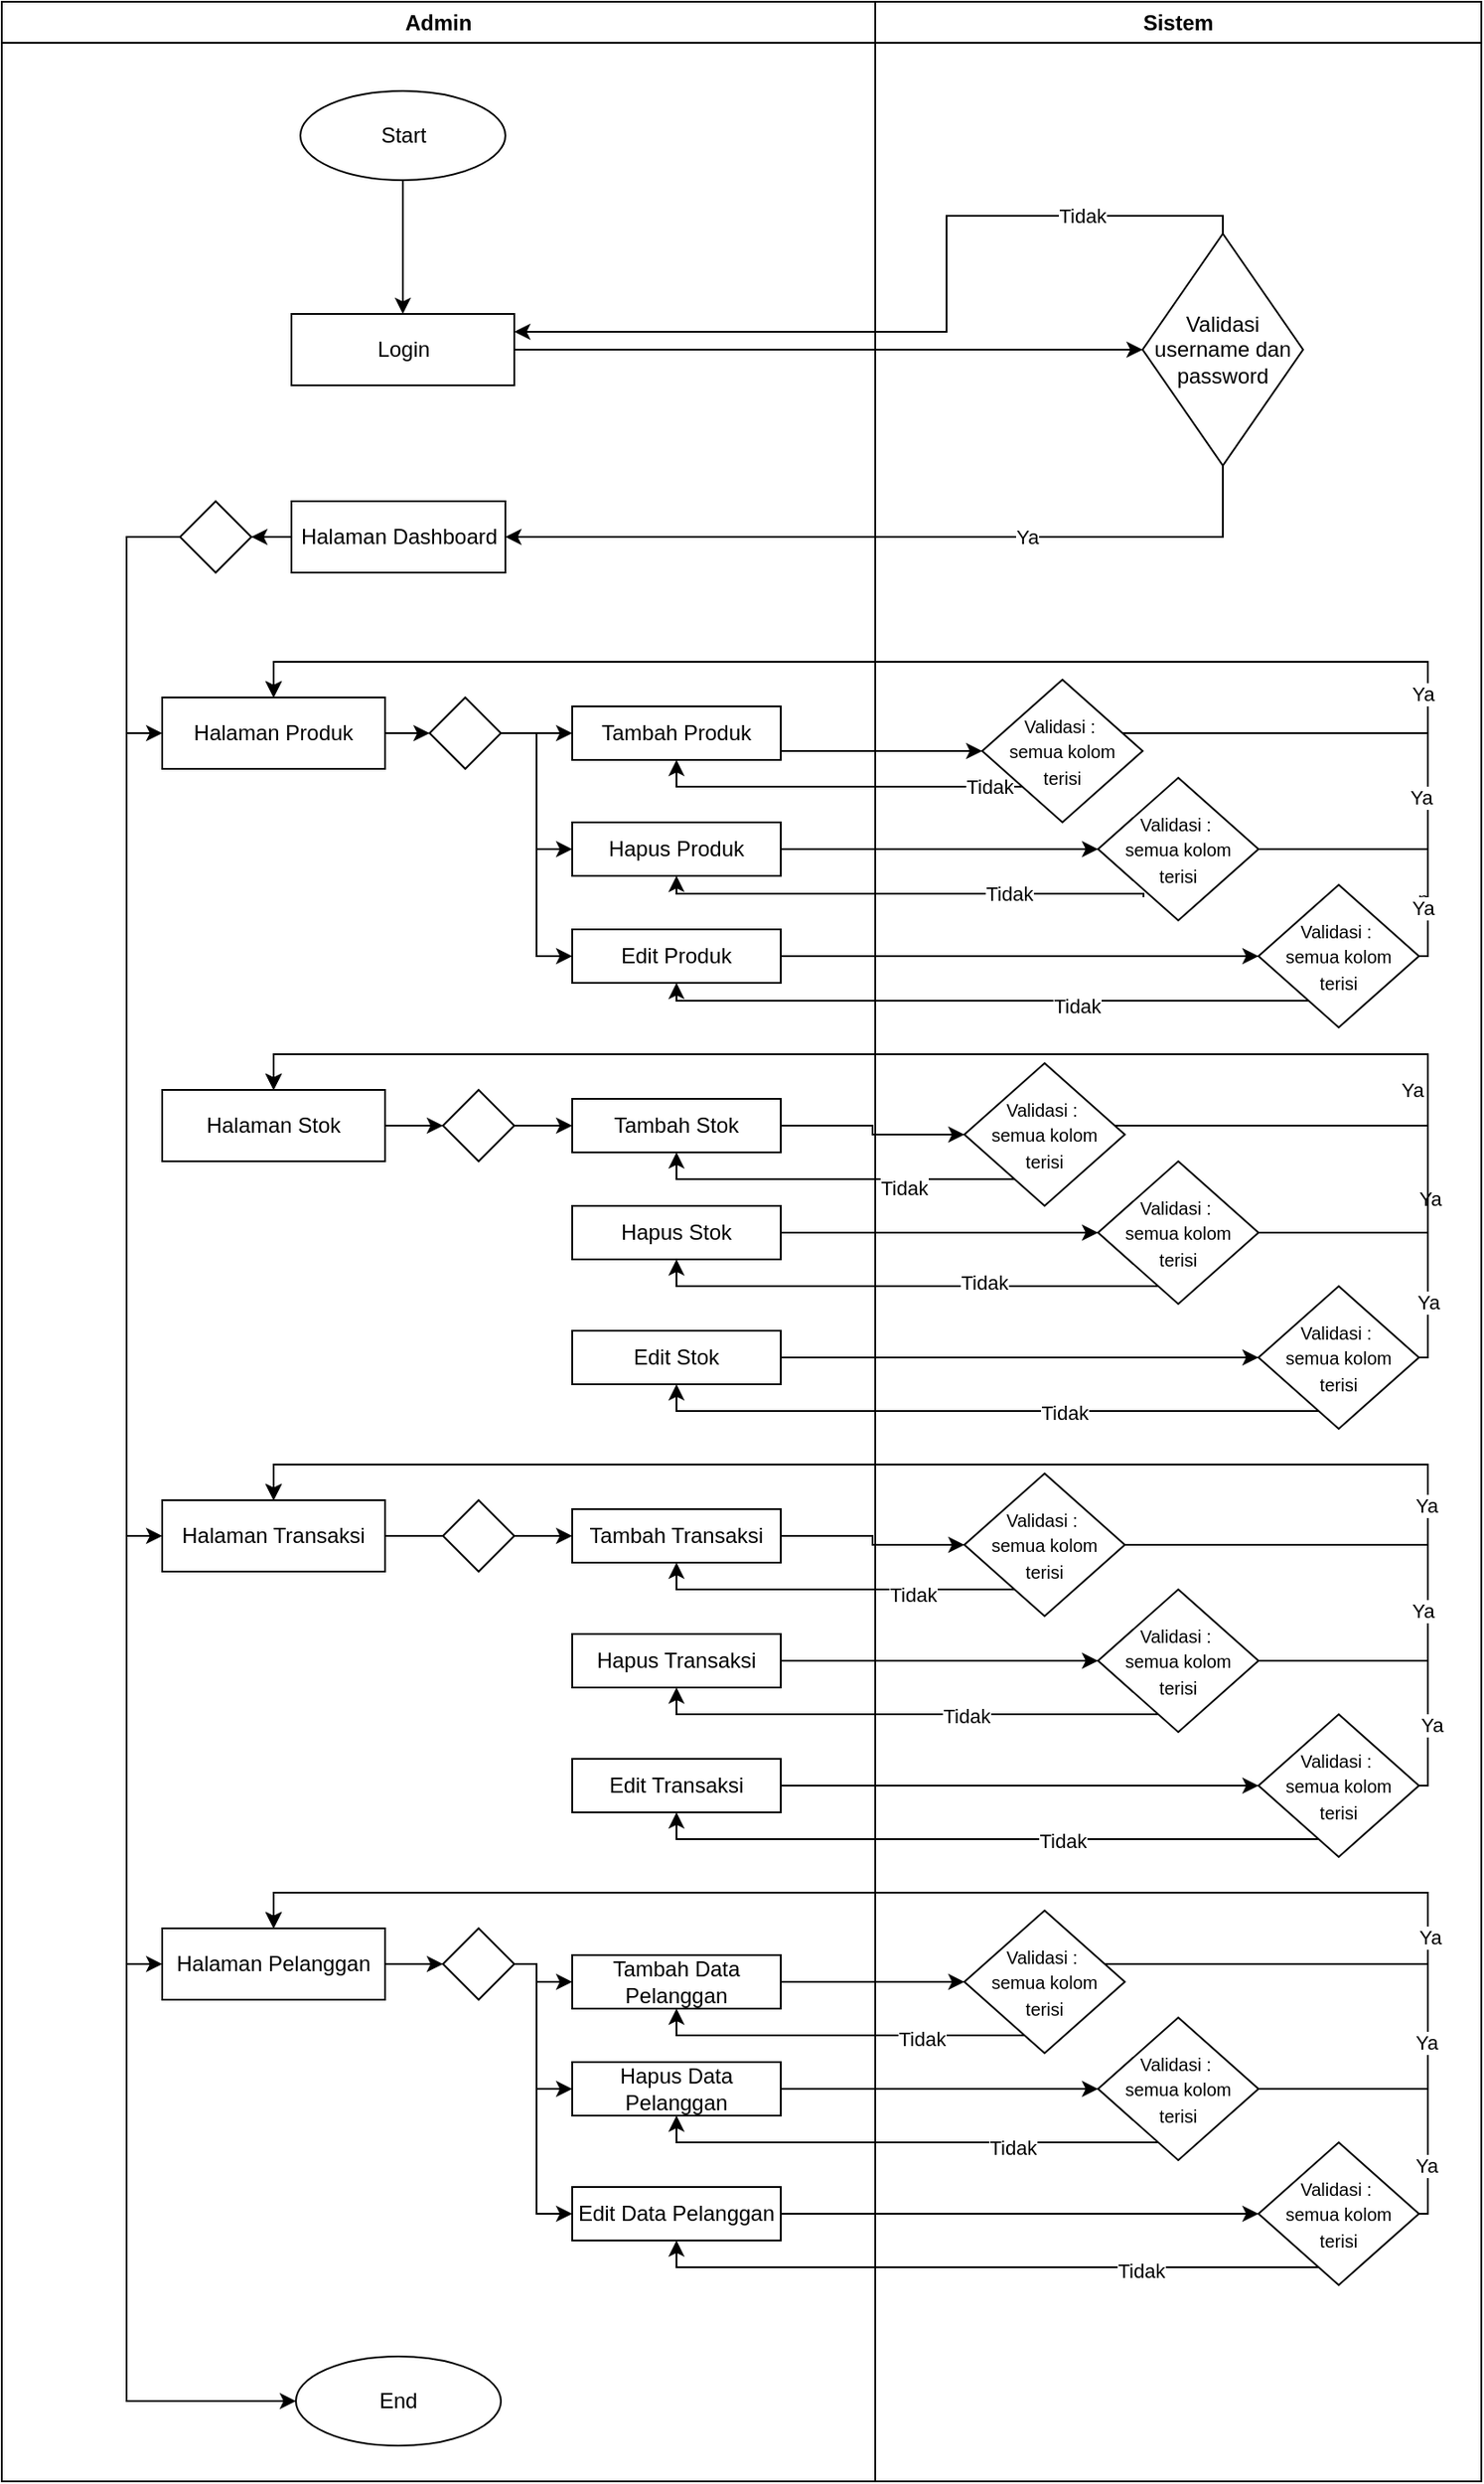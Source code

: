 <mxfile version="26.0.9">
  <diagram name="Page-1" id="LWBwI8ScnncNo1WxZ8MY">
    <mxGraphModel dx="1769" dy="754" grid="1" gridSize="10" guides="1" tooltips="1" connect="1" arrows="1" fold="1" page="1" pageScale="1" pageWidth="850" pageHeight="1100" math="0" shadow="0">
      <root>
        <mxCell id="0" />
        <mxCell id="1" parent="0" />
        <mxCell id="nWeCvu2n60bJMO3mKfKt-1" value="Admin" style="swimlane;whiteSpace=wrap;html=1;" vertex="1" parent="1">
          <mxGeometry x="30" y="520" width="490" height="1390" as="geometry">
            <mxRectangle x="140" y="520" width="140" height="30" as="alternateBounds" />
          </mxGeometry>
        </mxCell>
        <mxCell id="nWeCvu2n60bJMO3mKfKt-4" value="Start" style="ellipse;whiteSpace=wrap;html=1;" vertex="1" parent="nWeCvu2n60bJMO3mKfKt-1">
          <mxGeometry x="167.5" y="50" width="115" height="50" as="geometry" />
        </mxCell>
        <mxCell id="nWeCvu2n60bJMO3mKfKt-25" style="edgeStyle=orthogonalEdgeStyle;rounded=0;orthogonalLoop=1;jettySize=auto;html=1;entryX=0;entryY=0.5;entryDx=0;entryDy=0;" edge="1" parent="nWeCvu2n60bJMO3mKfKt-1" source="nWeCvu2n60bJMO3mKfKt-13" target="nWeCvu2n60bJMO3mKfKt-19">
          <mxGeometry relative="1" as="geometry">
            <Array as="points">
              <mxPoint x="70" y="300" />
              <mxPoint x="70" y="860" />
            </Array>
          </mxGeometry>
        </mxCell>
        <mxCell id="nWeCvu2n60bJMO3mKfKt-26" style="edgeStyle=orthogonalEdgeStyle;rounded=0;orthogonalLoop=1;jettySize=auto;html=1;entryX=0;entryY=0.5;entryDx=0;entryDy=0;" edge="1" parent="nWeCvu2n60bJMO3mKfKt-1" source="nWeCvu2n60bJMO3mKfKt-13" target="nWeCvu2n60bJMO3mKfKt-20">
          <mxGeometry relative="1" as="geometry">
            <Array as="points">
              <mxPoint x="70" y="300" />
              <mxPoint x="70" y="1100" />
            </Array>
          </mxGeometry>
        </mxCell>
        <mxCell id="nWeCvu2n60bJMO3mKfKt-146" style="edgeStyle=orthogonalEdgeStyle;rounded=0;orthogonalLoop=1;jettySize=auto;html=1;entryX=1;entryY=0.5;entryDx=0;entryDy=0;" edge="1" parent="nWeCvu2n60bJMO3mKfKt-1" source="nWeCvu2n60bJMO3mKfKt-13" target="nWeCvu2n60bJMO3mKfKt-40">
          <mxGeometry relative="1" as="geometry" />
        </mxCell>
        <mxCell id="nWeCvu2n60bJMO3mKfKt-13" value="Halaman Dashboard" style="rounded=0;whiteSpace=wrap;html=1;" vertex="1" parent="nWeCvu2n60bJMO3mKfKt-1">
          <mxGeometry x="162.5" y="280" width="120" height="40" as="geometry" />
        </mxCell>
        <mxCell id="nWeCvu2n60bJMO3mKfKt-114" style="edgeStyle=orthogonalEdgeStyle;rounded=0;orthogonalLoop=1;jettySize=auto;html=1;" edge="1" parent="nWeCvu2n60bJMO3mKfKt-1" source="nWeCvu2n60bJMO3mKfKt-19" target="nWeCvu2n60bJMO3mKfKt-107">
          <mxGeometry relative="1" as="geometry" />
        </mxCell>
        <mxCell id="nWeCvu2n60bJMO3mKfKt-19" value="Halaman Transaksi" style="rounded=0;whiteSpace=wrap;html=1;" vertex="1" parent="nWeCvu2n60bJMO3mKfKt-1">
          <mxGeometry x="90" y="840" width="125" height="40" as="geometry" />
        </mxCell>
        <mxCell id="nWeCvu2n60bJMO3mKfKt-20" value="Halaman Pelanggan" style="rounded=0;whiteSpace=wrap;html=1;" vertex="1" parent="nWeCvu2n60bJMO3mKfKt-1">
          <mxGeometry x="90" y="1080" width="125" height="40" as="geometry" />
        </mxCell>
        <mxCell id="nWeCvu2n60bJMO3mKfKt-5" value="Login" style="rounded=0;whiteSpace=wrap;html=1;" vertex="1" parent="nWeCvu2n60bJMO3mKfKt-1">
          <mxGeometry x="162.5" y="175" width="125" height="40" as="geometry" />
        </mxCell>
        <mxCell id="nWeCvu2n60bJMO3mKfKt-6" style="edgeStyle=orthogonalEdgeStyle;rounded=0;orthogonalLoop=1;jettySize=auto;html=1;" edge="1" parent="nWeCvu2n60bJMO3mKfKt-1" source="nWeCvu2n60bJMO3mKfKt-4" target="nWeCvu2n60bJMO3mKfKt-5">
          <mxGeometry relative="1" as="geometry" />
        </mxCell>
        <mxCell id="nWeCvu2n60bJMO3mKfKt-165" style="edgeStyle=orthogonalEdgeStyle;rounded=0;orthogonalLoop=1;jettySize=auto;html=1;entryX=0;entryY=0.5;entryDx=0;entryDy=0;" edge="1" parent="nWeCvu2n60bJMO3mKfKt-1" source="nWeCvu2n60bJMO3mKfKt-40" target="nWeCvu2n60bJMO3mKfKt-164">
          <mxGeometry relative="1" as="geometry">
            <Array as="points">
              <mxPoint x="70" y="300" />
              <mxPoint x="70" y="1345" />
            </Array>
          </mxGeometry>
        </mxCell>
        <mxCell id="nWeCvu2n60bJMO3mKfKt-40" value="" style="rhombus;whiteSpace=wrap;html=1;" vertex="1" parent="nWeCvu2n60bJMO3mKfKt-1">
          <mxGeometry x="100" y="280" width="40" height="40" as="geometry" />
        </mxCell>
        <mxCell id="nWeCvu2n60bJMO3mKfKt-32" value="Edit Produk" style="rounded=0;whiteSpace=wrap;html=1;" vertex="1" parent="nWeCvu2n60bJMO3mKfKt-1">
          <mxGeometry x="320" y="520" width="117" height="30" as="geometry" />
        </mxCell>
        <mxCell id="nWeCvu2n60bJMO3mKfKt-31" value="Hapus Produk" style="rounded=0;whiteSpace=wrap;html=1;" vertex="1" parent="nWeCvu2n60bJMO3mKfKt-1">
          <mxGeometry x="320" y="460" width="117" height="30" as="geometry" />
        </mxCell>
        <mxCell id="nWeCvu2n60bJMO3mKfKt-73" value="Edit Stok" style="rounded=0;whiteSpace=wrap;html=1;" vertex="1" parent="nWeCvu2n60bJMO3mKfKt-1">
          <mxGeometry x="320" y="745" width="117" height="30" as="geometry" />
        </mxCell>
        <mxCell id="nWeCvu2n60bJMO3mKfKt-107" value="Tambah Transaksi" style="rounded=0;whiteSpace=wrap;html=1;" vertex="1" parent="nWeCvu2n60bJMO3mKfKt-1">
          <mxGeometry x="320" y="845" width="117" height="30" as="geometry" />
        </mxCell>
        <mxCell id="nWeCvu2n60bJMO3mKfKt-132" value="" style="rhombus;whiteSpace=wrap;html=1;" vertex="1" parent="nWeCvu2n60bJMO3mKfKt-1">
          <mxGeometry x="247.5" y="610" width="40" height="40" as="geometry" />
        </mxCell>
        <mxCell id="nWeCvu2n60bJMO3mKfKt-133" value="" style="rhombus;whiteSpace=wrap;html=1;" vertex="1" parent="nWeCvu2n60bJMO3mKfKt-1">
          <mxGeometry x="247.5" y="840" width="40" height="40" as="geometry" />
        </mxCell>
        <mxCell id="nWeCvu2n60bJMO3mKfKt-135" value="Tambah Data Pelanggan" style="rounded=0;whiteSpace=wrap;html=1;" vertex="1" parent="nWeCvu2n60bJMO3mKfKt-1">
          <mxGeometry x="320" y="1095" width="117" height="30" as="geometry" />
        </mxCell>
        <mxCell id="nWeCvu2n60bJMO3mKfKt-164" value="End" style="ellipse;whiteSpace=wrap;html=1;" vertex="1" parent="nWeCvu2n60bJMO3mKfKt-1">
          <mxGeometry x="165" y="1320" width="115" height="50" as="geometry" />
        </mxCell>
        <mxCell id="nWeCvu2n60bJMO3mKfKt-3" value="Sistem" style="swimlane;whiteSpace=wrap;html=1;" vertex="1" parent="1">
          <mxGeometry x="520" y="520" width="340" height="1390" as="geometry" />
        </mxCell>
        <mxCell id="nWeCvu2n60bJMO3mKfKt-7" value="Validasi username dan password" style="rhombus;whiteSpace=wrap;html=1;" vertex="1" parent="nWeCvu2n60bJMO3mKfKt-3">
          <mxGeometry x="150" y="130" width="90" height="130" as="geometry" />
        </mxCell>
        <mxCell id="nWeCvu2n60bJMO3mKfKt-47" style="edgeStyle=orthogonalEdgeStyle;rounded=0;orthogonalLoop=1;jettySize=auto;html=1;entryX=0.5;entryY=1;entryDx=0;entryDy=0;exitX=0.5;exitY=1;exitDx=0;exitDy=0;" edge="1" parent="nWeCvu2n60bJMO3mKfKt-3" source="nWeCvu2n60bJMO3mKfKt-43" target="nWeCvu2n60bJMO3mKfKt-30">
          <mxGeometry relative="1" as="geometry">
            <Array as="points">
              <mxPoint x="105" y="440" />
              <mxPoint x="-111" y="440" />
            </Array>
          </mxGeometry>
        </mxCell>
        <mxCell id="nWeCvu2n60bJMO3mKfKt-49" value="Tidak" style="edgeLabel;html=1;align=center;verticalAlign=middle;resizable=0;points=[];" vertex="1" connectable="0" parent="nWeCvu2n60bJMO3mKfKt-47">
          <mxGeometry x="-0.698" y="4" relative="1" as="geometry">
            <mxPoint x="-23" y="-4" as="offset" />
          </mxGeometry>
        </mxCell>
        <mxCell id="nWeCvu2n60bJMO3mKfKt-68" style="edgeStyle=orthogonalEdgeStyle;rounded=0;orthogonalLoop=1;jettySize=auto;html=1;entryX=0.5;entryY=0;entryDx=0;entryDy=0;" edge="1" parent="nWeCvu2n60bJMO3mKfKt-3" source="nWeCvu2n60bJMO3mKfKt-43" target="nWeCvu2n60bJMO3mKfKt-17">
          <mxGeometry relative="1" as="geometry">
            <Array as="points">
              <mxPoint x="310" y="410" />
              <mxPoint x="310" y="370" />
              <mxPoint x="-337" y="370" />
            </Array>
          </mxGeometry>
        </mxCell>
        <mxCell id="nWeCvu2n60bJMO3mKfKt-43" value="&lt;font style=&quot;font-size: 10px;&quot;&gt;Validasi :&amp;nbsp;&lt;/font&gt;&lt;div&gt;&lt;span style=&quot;font-size: 10px; background-color: transparent; color: light-dark(rgb(0, 0, 0), rgb(255, 255, 255));&quot;&gt;semua&amp;nbsp;&lt;/span&gt;&lt;span style=&quot;font-size: 10px; background-color: transparent; color: light-dark(rgb(0, 0, 0), rgb(255, 255, 255));&quot;&gt;kolom&lt;/span&gt;&lt;/div&gt;&lt;div&gt;&lt;span style=&quot;font-size: 10px; background-color: transparent; color: light-dark(rgb(0, 0, 0), rgb(255, 255, 255));&quot;&gt;terisi&lt;/span&gt;&lt;/div&gt;" style="rhombus;whiteSpace=wrap;html=1;" vertex="1" parent="nWeCvu2n60bJMO3mKfKt-3">
          <mxGeometry x="60" y="380" width="90" height="80" as="geometry" />
        </mxCell>
        <mxCell id="nWeCvu2n60bJMO3mKfKt-30" value="Tambah Produk" style="rounded=0;whiteSpace=wrap;html=1;" vertex="1" parent="nWeCvu2n60bJMO3mKfKt-3">
          <mxGeometry x="-170" y="395" width="117" height="30" as="geometry" />
        </mxCell>
        <mxCell id="nWeCvu2n60bJMO3mKfKt-44" style="edgeStyle=orthogonalEdgeStyle;rounded=0;orthogonalLoop=1;jettySize=auto;html=1;entryX=0;entryY=0.5;entryDx=0;entryDy=0;" edge="1" parent="nWeCvu2n60bJMO3mKfKt-3" source="nWeCvu2n60bJMO3mKfKt-30" target="nWeCvu2n60bJMO3mKfKt-43">
          <mxGeometry relative="1" as="geometry">
            <Array as="points">
              <mxPoint x="-20" y="420" />
              <mxPoint x="-20" y="420" />
            </Array>
          </mxGeometry>
        </mxCell>
        <mxCell id="nWeCvu2n60bJMO3mKfKt-27" value="" style="rhombus;whiteSpace=wrap;html=1;" vertex="1" parent="nWeCvu2n60bJMO3mKfKt-3">
          <mxGeometry x="-250" y="390" width="40" height="40" as="geometry" />
        </mxCell>
        <mxCell id="nWeCvu2n60bJMO3mKfKt-17" value="Halaman Produk" style="rounded=0;whiteSpace=wrap;html=1;" vertex="1" parent="nWeCvu2n60bJMO3mKfKt-3">
          <mxGeometry x="-400" y="390" width="125" height="40" as="geometry" />
        </mxCell>
        <mxCell id="nWeCvu2n60bJMO3mKfKt-33" style="edgeStyle=orthogonalEdgeStyle;rounded=0;orthogonalLoop=1;jettySize=auto;html=1;entryX=0;entryY=0.5;entryDx=0;entryDy=0;" edge="1" parent="nWeCvu2n60bJMO3mKfKt-3" source="nWeCvu2n60bJMO3mKfKt-27" target="nWeCvu2n60bJMO3mKfKt-30">
          <mxGeometry relative="1" as="geometry" />
        </mxCell>
        <mxCell id="nWeCvu2n60bJMO3mKfKt-28" style="edgeStyle=orthogonalEdgeStyle;rounded=0;orthogonalLoop=1;jettySize=auto;html=1;entryX=0;entryY=0.5;entryDx=0;entryDy=0;" edge="1" parent="nWeCvu2n60bJMO3mKfKt-3" source="nWeCvu2n60bJMO3mKfKt-17" target="nWeCvu2n60bJMO3mKfKt-27">
          <mxGeometry relative="1" as="geometry" />
        </mxCell>
        <mxCell id="nWeCvu2n60bJMO3mKfKt-53" style="edgeStyle=orthogonalEdgeStyle;rounded=0;orthogonalLoop=1;jettySize=auto;html=1;entryX=0.5;entryY=0;entryDx=0;entryDy=0;" edge="1" parent="nWeCvu2n60bJMO3mKfKt-3" source="nWeCvu2n60bJMO3mKfKt-50" target="nWeCvu2n60bJMO3mKfKt-17">
          <mxGeometry relative="1" as="geometry">
            <Array as="points">
              <mxPoint x="310" y="475" />
              <mxPoint x="310" y="370" />
              <mxPoint x="-337" y="370" />
            </Array>
          </mxGeometry>
        </mxCell>
        <mxCell id="nWeCvu2n60bJMO3mKfKt-54" value="p" style="edgeLabel;html=1;align=center;verticalAlign=middle;resizable=0;points=[];" vertex="1" connectable="0" parent="nWeCvu2n60bJMO3mKfKt-53">
          <mxGeometry x="-0.811" y="-2" relative="1" as="geometry">
            <mxPoint x="10" y="26" as="offset" />
          </mxGeometry>
        </mxCell>
        <mxCell id="nWeCvu2n60bJMO3mKfKt-50" value="&lt;font style=&quot;font-size: 10px;&quot;&gt;Validasi :&amp;nbsp;&lt;/font&gt;&lt;div&gt;&lt;span style=&quot;font-size: 10px; background-color: transparent; color: light-dark(rgb(0, 0, 0), rgb(255, 255, 255));&quot;&gt;semua&amp;nbsp;&lt;/span&gt;&lt;span style=&quot;font-size: 10px; background-color: transparent; color: light-dark(rgb(0, 0, 0), rgb(255, 255, 255));&quot;&gt;kolom&lt;/span&gt;&lt;/div&gt;&lt;div&gt;&lt;span style=&quot;font-size: 10px; background-color: transparent; color: light-dark(rgb(0, 0, 0), rgb(255, 255, 255));&quot;&gt;terisi&lt;/span&gt;&lt;/div&gt;" style="rhombus;whiteSpace=wrap;html=1;" vertex="1" parent="nWeCvu2n60bJMO3mKfKt-3">
          <mxGeometry x="125" y="435" width="90" height="80" as="geometry" />
        </mxCell>
        <mxCell id="nWeCvu2n60bJMO3mKfKt-63" style="edgeStyle=orthogonalEdgeStyle;rounded=0;orthogonalLoop=1;jettySize=auto;html=1;entryX=0.5;entryY=0;entryDx=0;entryDy=0;" edge="1" parent="nWeCvu2n60bJMO3mKfKt-3" source="nWeCvu2n60bJMO3mKfKt-59">
          <mxGeometry relative="1" as="geometry">
            <mxPoint x="214.958" y="600.067" as="sourcePoint" />
            <mxPoint x="-337.5" y="390.03" as="targetPoint" />
            <Array as="points">
              <mxPoint x="310" y="535" />
              <mxPoint x="310" y="370" />
              <mxPoint x="-337" y="370" />
            </Array>
          </mxGeometry>
        </mxCell>
        <mxCell id="nWeCvu2n60bJMO3mKfKt-95" value="Ya" style="edgeLabel;html=1;align=center;verticalAlign=middle;resizable=0;points=[];" vertex="1" connectable="0" parent="nWeCvu2n60bJMO3mKfKt-63">
          <mxGeometry x="-0.923" y="3" relative="1" as="geometry">
            <mxPoint as="offset" />
          </mxGeometry>
        </mxCell>
        <mxCell id="nWeCvu2n60bJMO3mKfKt-59" value="&lt;font style=&quot;font-size: 10px;&quot;&gt;Validasi :&amp;nbsp;&lt;/font&gt;&lt;div&gt;&lt;span style=&quot;font-size: 10px; background-color: transparent; color: light-dark(rgb(0, 0, 0), rgb(255, 255, 255));&quot;&gt;semua&amp;nbsp;&lt;/span&gt;&lt;span style=&quot;font-size: 10px; background-color: transparent; color: light-dark(rgb(0, 0, 0), rgb(255, 255, 255));&quot;&gt;kolom&lt;/span&gt;&lt;/div&gt;&lt;div&gt;&lt;span style=&quot;font-size: 10px; background-color: transparent; color: light-dark(rgb(0, 0, 0), rgb(255, 255, 255));&quot;&gt;terisi&lt;/span&gt;&lt;/div&gt;" style="rhombus;whiteSpace=wrap;html=1;" vertex="1" parent="nWeCvu2n60bJMO3mKfKt-3">
          <mxGeometry x="215" y="495" width="90" height="80" as="geometry" />
        </mxCell>
        <mxCell id="nWeCvu2n60bJMO3mKfKt-18" value="Halaman Stok" style="rounded=0;whiteSpace=wrap;html=1;" vertex="1" parent="nWeCvu2n60bJMO3mKfKt-3">
          <mxGeometry x="-400" y="610" width="125" height="40" as="geometry" />
        </mxCell>
        <mxCell id="nWeCvu2n60bJMO3mKfKt-74" value="Tambah Stok" style="rounded=0;whiteSpace=wrap;html=1;" vertex="1" parent="nWeCvu2n60bJMO3mKfKt-3">
          <mxGeometry x="-170" y="615" width="117" height="30" as="geometry" />
        </mxCell>
        <mxCell id="nWeCvu2n60bJMO3mKfKt-78" value="&lt;font style=&quot;font-size: 10px;&quot;&gt;Validasi :&amp;nbsp;&lt;/font&gt;&lt;div&gt;&lt;span style=&quot;font-size: 10px; background-color: transparent; color: light-dark(rgb(0, 0, 0), rgb(255, 255, 255));&quot;&gt;semua&amp;nbsp;&lt;/span&gt;&lt;span style=&quot;font-size: 10px; background-color: transparent; color: light-dark(rgb(0, 0, 0), rgb(255, 255, 255));&quot;&gt;kolom&lt;/span&gt;&lt;/div&gt;&lt;div&gt;&lt;span style=&quot;font-size: 10px; background-color: transparent; color: light-dark(rgb(0, 0, 0), rgb(255, 255, 255));&quot;&gt;terisi&lt;/span&gt;&lt;/div&gt;" style="rhombus;whiteSpace=wrap;html=1;" vertex="1" parent="nWeCvu2n60bJMO3mKfKt-3">
          <mxGeometry x="50" y="595" width="90" height="80" as="geometry" />
        </mxCell>
        <mxCell id="nWeCvu2n60bJMO3mKfKt-84" style="edgeStyle=orthogonalEdgeStyle;rounded=0;orthogonalLoop=1;jettySize=auto;html=1;entryX=0.5;entryY=0;entryDx=0;entryDy=0;" edge="1" parent="nWeCvu2n60bJMO3mKfKt-3" source="nWeCvu2n60bJMO3mKfKt-78" target="nWeCvu2n60bJMO3mKfKt-18">
          <mxGeometry relative="1" as="geometry">
            <Array as="points">
              <mxPoint x="310" y="630" />
              <mxPoint x="310" y="590" />
              <mxPoint x="-337" y="590" />
            </Array>
          </mxGeometry>
        </mxCell>
        <mxCell id="nWeCvu2n60bJMO3mKfKt-85" value="Ya" style="edgeLabel;html=1;align=center;verticalAlign=middle;resizable=0;points=[];" vertex="1" connectable="0" parent="nWeCvu2n60bJMO3mKfKt-84">
          <mxGeometry x="-0.865" y="-2" relative="1" as="geometry">
            <mxPoint x="107" y="-22" as="offset" />
          </mxGeometry>
        </mxCell>
        <mxCell id="nWeCvu2n60bJMO3mKfKt-81" style="edgeStyle=orthogonalEdgeStyle;rounded=0;orthogonalLoop=1;jettySize=auto;html=1;entryX=0;entryY=0.5;entryDx=0;entryDy=0;" edge="1" parent="nWeCvu2n60bJMO3mKfKt-3" source="nWeCvu2n60bJMO3mKfKt-74" target="nWeCvu2n60bJMO3mKfKt-78">
          <mxGeometry relative="1" as="geometry" />
        </mxCell>
        <mxCell id="nWeCvu2n60bJMO3mKfKt-88" style="edgeStyle=orthogonalEdgeStyle;rounded=0;orthogonalLoop=1;jettySize=auto;html=1;entryX=0.5;entryY=1;entryDx=0;entryDy=0;" edge="1" parent="nWeCvu2n60bJMO3mKfKt-3" source="nWeCvu2n60bJMO3mKfKt-78" target="nWeCvu2n60bJMO3mKfKt-74">
          <mxGeometry relative="1" as="geometry">
            <Array as="points">
              <mxPoint x="-111" y="660" />
            </Array>
          </mxGeometry>
        </mxCell>
        <mxCell id="nWeCvu2n60bJMO3mKfKt-89" value="Tidak" style="edgeLabel;html=1;align=center;verticalAlign=middle;resizable=0;points=[];" vertex="1" connectable="0" parent="nWeCvu2n60bJMO3mKfKt-88">
          <mxGeometry x="-0.396" y="5" relative="1" as="geometry">
            <mxPoint as="offset" />
          </mxGeometry>
        </mxCell>
        <mxCell id="nWeCvu2n60bJMO3mKfKt-75" value="Hapus Stok" style="rounded=0;whiteSpace=wrap;html=1;" vertex="1" parent="nWeCvu2n60bJMO3mKfKt-3">
          <mxGeometry x="-170" y="675" width="117" height="30" as="geometry" />
        </mxCell>
        <mxCell id="nWeCvu2n60bJMO3mKfKt-82" style="edgeStyle=orthogonalEdgeStyle;rounded=0;orthogonalLoop=1;jettySize=auto;html=1;entryX=0;entryY=0.5;entryDx=0;entryDy=0;" edge="1" parent="nWeCvu2n60bJMO3mKfKt-3" source="nWeCvu2n60bJMO3mKfKt-75" target="nWeCvu2n60bJMO3mKfKt-79">
          <mxGeometry relative="1" as="geometry" />
        </mxCell>
        <mxCell id="nWeCvu2n60bJMO3mKfKt-96" style="edgeStyle=orthogonalEdgeStyle;rounded=0;orthogonalLoop=1;jettySize=auto;html=1;entryX=0.5;entryY=0;entryDx=0;entryDy=0;" edge="1" parent="nWeCvu2n60bJMO3mKfKt-3" source="nWeCvu2n60bJMO3mKfKt-79" target="nWeCvu2n60bJMO3mKfKt-18">
          <mxGeometry relative="1" as="geometry">
            <Array as="points">
              <mxPoint x="310" y="690" />
              <mxPoint x="310" y="590" />
              <mxPoint x="-337" y="590" />
            </Array>
          </mxGeometry>
        </mxCell>
        <mxCell id="nWeCvu2n60bJMO3mKfKt-97" value="Ya" style="edgeLabel;html=1;align=center;verticalAlign=middle;resizable=0;points=[];" vertex="1" connectable="0" parent="nWeCvu2n60bJMO3mKfKt-96">
          <mxGeometry x="-0.735" y="-1" relative="1" as="geometry">
            <mxPoint as="offset" />
          </mxGeometry>
        </mxCell>
        <mxCell id="nWeCvu2n60bJMO3mKfKt-98" style="edgeStyle=orthogonalEdgeStyle;rounded=0;orthogonalLoop=1;jettySize=auto;html=1;entryX=0.5;entryY=1;entryDx=0;entryDy=0;" edge="1" parent="nWeCvu2n60bJMO3mKfKt-3" source="nWeCvu2n60bJMO3mKfKt-79" target="nWeCvu2n60bJMO3mKfKt-75">
          <mxGeometry relative="1" as="geometry">
            <Array as="points">
              <mxPoint x="-111" y="720" />
            </Array>
          </mxGeometry>
        </mxCell>
        <mxCell id="nWeCvu2n60bJMO3mKfKt-99" value="Tidak" style="edgeLabel;html=1;align=center;verticalAlign=middle;resizable=0;points=[];" vertex="1" connectable="0" parent="nWeCvu2n60bJMO3mKfKt-98">
          <mxGeometry x="-0.311" y="-2" relative="1" as="geometry">
            <mxPoint as="offset" />
          </mxGeometry>
        </mxCell>
        <mxCell id="nWeCvu2n60bJMO3mKfKt-79" value="&lt;font style=&quot;font-size: 10px;&quot;&gt;Validasi :&amp;nbsp;&lt;/font&gt;&lt;div&gt;&lt;span style=&quot;font-size: 10px; background-color: transparent; color: light-dark(rgb(0, 0, 0), rgb(255, 255, 255));&quot;&gt;semua&amp;nbsp;&lt;/span&gt;&lt;span style=&quot;font-size: 10px; background-color: transparent; color: light-dark(rgb(0, 0, 0), rgb(255, 255, 255));&quot;&gt;kolom&lt;/span&gt;&lt;/div&gt;&lt;div&gt;&lt;span style=&quot;font-size: 10px; background-color: transparent; color: light-dark(rgb(0, 0, 0), rgb(255, 255, 255));&quot;&gt;terisi&lt;/span&gt;&lt;/div&gt;" style="rhombus;whiteSpace=wrap;html=1;" vertex="1" parent="nWeCvu2n60bJMO3mKfKt-3">
          <mxGeometry x="125" y="650" width="90" height="80" as="geometry" />
        </mxCell>
        <mxCell id="nWeCvu2n60bJMO3mKfKt-102" style="edgeStyle=orthogonalEdgeStyle;rounded=0;orthogonalLoop=1;jettySize=auto;html=1;entryX=0.5;entryY=0;entryDx=0;entryDy=0;" edge="1" parent="nWeCvu2n60bJMO3mKfKt-3" source="nWeCvu2n60bJMO3mKfKt-80" target="nWeCvu2n60bJMO3mKfKt-18">
          <mxGeometry relative="1" as="geometry">
            <Array as="points">
              <mxPoint x="310" y="760" />
              <mxPoint x="310" y="590" />
              <mxPoint x="-338" y="590" />
            </Array>
          </mxGeometry>
        </mxCell>
        <mxCell id="nWeCvu2n60bJMO3mKfKt-103" value="Ya" style="edgeLabel;html=1;align=center;verticalAlign=middle;resizable=0;points=[];" vertex="1" connectable="0" parent="nWeCvu2n60bJMO3mKfKt-102">
          <mxGeometry x="-0.914" relative="1" as="geometry">
            <mxPoint as="offset" />
          </mxGeometry>
        </mxCell>
        <mxCell id="nWeCvu2n60bJMO3mKfKt-80" value="&lt;font style=&quot;font-size: 10px;&quot;&gt;Validasi :&amp;nbsp;&lt;/font&gt;&lt;div&gt;&lt;span style=&quot;font-size: 10px; background-color: transparent; color: light-dark(rgb(0, 0, 0), rgb(255, 255, 255));&quot;&gt;semua&amp;nbsp;&lt;/span&gt;&lt;span style=&quot;font-size: 10px; background-color: transparent; color: light-dark(rgb(0, 0, 0), rgb(255, 255, 255));&quot;&gt;kolom&lt;/span&gt;&lt;/div&gt;&lt;div&gt;&lt;span style=&quot;font-size: 10px; background-color: transparent; color: light-dark(rgb(0, 0, 0), rgb(255, 255, 255));&quot;&gt;terisi&lt;/span&gt;&lt;/div&gt;" style="rhombus;whiteSpace=wrap;html=1;" vertex="1" parent="nWeCvu2n60bJMO3mKfKt-3">
          <mxGeometry x="215" y="720" width="90" height="80" as="geometry" />
        </mxCell>
        <mxCell id="nWeCvu2n60bJMO3mKfKt-124" style="edgeStyle=orthogonalEdgeStyle;rounded=0;orthogonalLoop=1;jettySize=auto;html=1;" edge="1" parent="nWeCvu2n60bJMO3mKfKt-3" source="nWeCvu2n60bJMO3mKfKt-106" target="nWeCvu2n60bJMO3mKfKt-111">
          <mxGeometry relative="1" as="geometry" />
        </mxCell>
        <mxCell id="nWeCvu2n60bJMO3mKfKt-106" value="Edit Transaksi" style="rounded=0;whiteSpace=wrap;html=1;" vertex="1" parent="nWeCvu2n60bJMO3mKfKt-3">
          <mxGeometry x="-170" y="985" width="117" height="30" as="geometry" />
        </mxCell>
        <mxCell id="nWeCvu2n60bJMO3mKfKt-108" value="&lt;font style=&quot;font-size: 10px;&quot;&gt;Validasi :&amp;nbsp;&lt;/font&gt;&lt;div&gt;&lt;span style=&quot;font-size: 10px; background-color: transparent; color: light-dark(rgb(0, 0, 0), rgb(255, 255, 255));&quot;&gt;semua&amp;nbsp;&lt;/span&gt;&lt;span style=&quot;font-size: 10px; background-color: transparent; color: light-dark(rgb(0, 0, 0), rgb(255, 255, 255));&quot;&gt;kolom&lt;/span&gt;&lt;/div&gt;&lt;div&gt;&lt;span style=&quot;font-size: 10px; background-color: transparent; color: light-dark(rgb(0, 0, 0), rgb(255, 255, 255));&quot;&gt;terisi&lt;/span&gt;&lt;/div&gt;" style="rhombus;whiteSpace=wrap;html=1;" vertex="1" parent="nWeCvu2n60bJMO3mKfKt-3">
          <mxGeometry x="50" y="825" width="90" height="80" as="geometry" />
        </mxCell>
        <mxCell id="nWeCvu2n60bJMO3mKfKt-120" style="edgeStyle=orthogonalEdgeStyle;rounded=0;orthogonalLoop=1;jettySize=auto;html=1;entryX=0;entryY=0.5;entryDx=0;entryDy=0;" edge="1" parent="nWeCvu2n60bJMO3mKfKt-3" source="nWeCvu2n60bJMO3mKfKt-109" target="nWeCvu2n60bJMO3mKfKt-110">
          <mxGeometry relative="1" as="geometry" />
        </mxCell>
        <mxCell id="nWeCvu2n60bJMO3mKfKt-109" value="Hapus Transaksi" style="rounded=0;whiteSpace=wrap;html=1;" vertex="1" parent="nWeCvu2n60bJMO3mKfKt-3">
          <mxGeometry x="-170" y="915" width="117" height="30" as="geometry" />
        </mxCell>
        <mxCell id="nWeCvu2n60bJMO3mKfKt-121" style="edgeStyle=orthogonalEdgeStyle;rounded=0;orthogonalLoop=1;jettySize=auto;html=1;entryX=0.5;entryY=1;entryDx=0;entryDy=0;" edge="1" parent="nWeCvu2n60bJMO3mKfKt-3" source="nWeCvu2n60bJMO3mKfKt-110" target="nWeCvu2n60bJMO3mKfKt-109">
          <mxGeometry relative="1" as="geometry">
            <Array as="points">
              <mxPoint x="-111" y="960" />
            </Array>
          </mxGeometry>
        </mxCell>
        <mxCell id="nWeCvu2n60bJMO3mKfKt-122" value="Tidak" style="edgeLabel;html=1;align=center;verticalAlign=middle;resizable=0;points=[];" vertex="1" connectable="0" parent="nWeCvu2n60bJMO3mKfKt-121">
          <mxGeometry x="-0.24" y="1" relative="1" as="geometry">
            <mxPoint as="offset" />
          </mxGeometry>
        </mxCell>
        <mxCell id="nWeCvu2n60bJMO3mKfKt-110" value="&lt;font style=&quot;font-size: 10px;&quot;&gt;Validasi :&amp;nbsp;&lt;/font&gt;&lt;div&gt;&lt;span style=&quot;font-size: 10px; background-color: transparent; color: light-dark(rgb(0, 0, 0), rgb(255, 255, 255));&quot;&gt;semua&amp;nbsp;&lt;/span&gt;&lt;span style=&quot;font-size: 10px; background-color: transparent; color: light-dark(rgb(0, 0, 0), rgb(255, 255, 255));&quot;&gt;kolom&lt;/span&gt;&lt;/div&gt;&lt;div&gt;&lt;span style=&quot;font-size: 10px; background-color: transparent; color: light-dark(rgb(0, 0, 0), rgb(255, 255, 255));&quot;&gt;terisi&lt;/span&gt;&lt;/div&gt;" style="rhombus;whiteSpace=wrap;html=1;" vertex="1" parent="nWeCvu2n60bJMO3mKfKt-3">
          <mxGeometry x="125" y="890" width="90" height="80" as="geometry" />
        </mxCell>
        <mxCell id="nWeCvu2n60bJMO3mKfKt-125" style="edgeStyle=orthogonalEdgeStyle;rounded=0;orthogonalLoop=1;jettySize=auto;html=1;entryX=0.5;entryY=1;entryDx=0;entryDy=0;" edge="1" parent="nWeCvu2n60bJMO3mKfKt-3" source="nWeCvu2n60bJMO3mKfKt-111" target="nWeCvu2n60bJMO3mKfKt-106">
          <mxGeometry relative="1" as="geometry">
            <Array as="points">
              <mxPoint x="-111" y="1030" />
            </Array>
          </mxGeometry>
        </mxCell>
        <mxCell id="nWeCvu2n60bJMO3mKfKt-126" value="Tidak" style="edgeLabel;html=1;align=center;verticalAlign=middle;resizable=0;points=[];" vertex="1" connectable="0" parent="nWeCvu2n60bJMO3mKfKt-125">
          <mxGeometry x="-0.23" y="1" relative="1" as="geometry">
            <mxPoint as="offset" />
          </mxGeometry>
        </mxCell>
        <mxCell id="nWeCvu2n60bJMO3mKfKt-111" value="&lt;font style=&quot;font-size: 10px;&quot;&gt;Validasi :&amp;nbsp;&lt;/font&gt;&lt;div&gt;&lt;span style=&quot;font-size: 10px; background-color: transparent; color: light-dark(rgb(0, 0, 0), rgb(255, 255, 255));&quot;&gt;semua&amp;nbsp;&lt;/span&gt;&lt;span style=&quot;font-size: 10px; background-color: transparent; color: light-dark(rgb(0, 0, 0), rgb(255, 255, 255));&quot;&gt;kolom&lt;/span&gt;&lt;/div&gt;&lt;div&gt;&lt;span style=&quot;font-size: 10px; background-color: transparent; color: light-dark(rgb(0, 0, 0), rgb(255, 255, 255));&quot;&gt;terisi&lt;/span&gt;&lt;/div&gt;" style="rhombus;whiteSpace=wrap;html=1;" vertex="1" parent="nWeCvu2n60bJMO3mKfKt-3">
          <mxGeometry x="215" y="960" width="90" height="80" as="geometry" />
        </mxCell>
        <mxCell id="nWeCvu2n60bJMO3mKfKt-147" style="edgeStyle=orthogonalEdgeStyle;rounded=0;orthogonalLoop=1;jettySize=auto;html=1;entryX=0;entryY=0.5;entryDx=0;entryDy=0;" edge="1" parent="nWeCvu2n60bJMO3mKfKt-3" source="nWeCvu2n60bJMO3mKfKt-136" target="nWeCvu2n60bJMO3mKfKt-139">
          <mxGeometry relative="1" as="geometry">
            <Array as="points">
              <mxPoint x="-190" y="1100" />
              <mxPoint x="-190" y="1170" />
            </Array>
          </mxGeometry>
        </mxCell>
        <mxCell id="nWeCvu2n60bJMO3mKfKt-148" style="edgeStyle=orthogonalEdgeStyle;rounded=0;orthogonalLoop=1;jettySize=auto;html=1;entryX=0;entryY=0.5;entryDx=0;entryDy=0;" edge="1" parent="nWeCvu2n60bJMO3mKfKt-3" source="nWeCvu2n60bJMO3mKfKt-136" target="nWeCvu2n60bJMO3mKfKt-137">
          <mxGeometry relative="1" as="geometry">
            <Array as="points">
              <mxPoint x="-190" y="1100" />
              <mxPoint x="-190" y="1240" />
            </Array>
          </mxGeometry>
        </mxCell>
        <mxCell id="nWeCvu2n60bJMO3mKfKt-136" value="" style="rhombus;whiteSpace=wrap;html=1;" vertex="1" parent="nWeCvu2n60bJMO3mKfKt-3">
          <mxGeometry x="-242.5" y="1080" width="40" height="40" as="geometry" />
        </mxCell>
        <mxCell id="nWeCvu2n60bJMO3mKfKt-156" style="edgeStyle=orthogonalEdgeStyle;rounded=0;orthogonalLoop=1;jettySize=auto;html=1;" edge="1" parent="nWeCvu2n60bJMO3mKfKt-3" source="nWeCvu2n60bJMO3mKfKt-137" target="nWeCvu2n60bJMO3mKfKt-141">
          <mxGeometry relative="1" as="geometry" />
        </mxCell>
        <mxCell id="nWeCvu2n60bJMO3mKfKt-137" value="Edit Data Pelanggan" style="rounded=0;whiteSpace=wrap;html=1;" vertex="1" parent="nWeCvu2n60bJMO3mKfKt-3">
          <mxGeometry x="-170" y="1225" width="117" height="30" as="geometry" />
        </mxCell>
        <mxCell id="nWeCvu2n60bJMO3mKfKt-138" value="&lt;font style=&quot;font-size: 10px;&quot;&gt;Validasi :&amp;nbsp;&lt;/font&gt;&lt;div&gt;&lt;span style=&quot;font-size: 10px; background-color: transparent; color: light-dark(rgb(0, 0, 0), rgb(255, 255, 255));&quot;&gt;semua&amp;nbsp;&lt;/span&gt;&lt;span style=&quot;font-size: 10px; background-color: transparent; color: light-dark(rgb(0, 0, 0), rgb(255, 255, 255));&quot;&gt;kolom&lt;/span&gt;&lt;/div&gt;&lt;div&gt;&lt;span style=&quot;font-size: 10px; background-color: transparent; color: light-dark(rgb(0, 0, 0), rgb(255, 255, 255));&quot;&gt;terisi&lt;/span&gt;&lt;/div&gt;" style="rhombus;whiteSpace=wrap;html=1;" vertex="1" parent="nWeCvu2n60bJMO3mKfKt-3">
          <mxGeometry x="50" y="1070" width="90" height="80" as="geometry" />
        </mxCell>
        <mxCell id="nWeCvu2n60bJMO3mKfKt-153" style="edgeStyle=orthogonalEdgeStyle;rounded=0;orthogonalLoop=1;jettySize=auto;html=1;" edge="1" parent="nWeCvu2n60bJMO3mKfKt-3" source="nWeCvu2n60bJMO3mKfKt-139" target="nWeCvu2n60bJMO3mKfKt-140">
          <mxGeometry relative="1" as="geometry" />
        </mxCell>
        <mxCell id="nWeCvu2n60bJMO3mKfKt-139" value="Hapus Data Pelanggan" style="rounded=0;whiteSpace=wrap;html=1;" vertex="1" parent="nWeCvu2n60bJMO3mKfKt-3">
          <mxGeometry x="-170" y="1155" width="117" height="30" as="geometry" />
        </mxCell>
        <mxCell id="nWeCvu2n60bJMO3mKfKt-154" style="edgeStyle=orthogonalEdgeStyle;rounded=0;orthogonalLoop=1;jettySize=auto;html=1;entryX=0.5;entryY=1;entryDx=0;entryDy=0;" edge="1" parent="nWeCvu2n60bJMO3mKfKt-3" source="nWeCvu2n60bJMO3mKfKt-140" target="nWeCvu2n60bJMO3mKfKt-139">
          <mxGeometry relative="1" as="geometry">
            <Array as="points">
              <mxPoint x="-111" y="1200" />
            </Array>
          </mxGeometry>
        </mxCell>
        <mxCell id="nWeCvu2n60bJMO3mKfKt-155" value="Tidak" style="edgeLabel;html=1;align=center;verticalAlign=middle;resizable=0;points=[];" vertex="1" connectable="0" parent="nWeCvu2n60bJMO3mKfKt-154">
          <mxGeometry x="-0.423" y="3" relative="1" as="geometry">
            <mxPoint as="offset" />
          </mxGeometry>
        </mxCell>
        <mxCell id="nWeCvu2n60bJMO3mKfKt-140" value="&lt;font style=&quot;font-size: 10px;&quot;&gt;Validasi :&amp;nbsp;&lt;/font&gt;&lt;div&gt;&lt;span style=&quot;font-size: 10px; background-color: transparent; color: light-dark(rgb(0, 0, 0), rgb(255, 255, 255));&quot;&gt;semua&amp;nbsp;&lt;/span&gt;&lt;span style=&quot;font-size: 10px; background-color: transparent; color: light-dark(rgb(0, 0, 0), rgb(255, 255, 255));&quot;&gt;kolom&lt;/span&gt;&lt;/div&gt;&lt;div&gt;&lt;span style=&quot;font-size: 10px; background-color: transparent; color: light-dark(rgb(0, 0, 0), rgb(255, 255, 255));&quot;&gt;terisi&lt;/span&gt;&lt;/div&gt;" style="rhombus;whiteSpace=wrap;html=1;" vertex="1" parent="nWeCvu2n60bJMO3mKfKt-3">
          <mxGeometry x="125" y="1130" width="90" height="80" as="geometry" />
        </mxCell>
        <mxCell id="nWeCvu2n60bJMO3mKfKt-158" style="edgeStyle=orthogonalEdgeStyle;rounded=0;orthogonalLoop=1;jettySize=auto;html=1;entryX=0.5;entryY=1;entryDx=0;entryDy=0;" edge="1" parent="nWeCvu2n60bJMO3mKfKt-3" source="nWeCvu2n60bJMO3mKfKt-141" target="nWeCvu2n60bJMO3mKfKt-137">
          <mxGeometry relative="1" as="geometry">
            <Array as="points">
              <mxPoint x="-111" y="1270" />
            </Array>
          </mxGeometry>
        </mxCell>
        <mxCell id="nWeCvu2n60bJMO3mKfKt-159" value="Tidak" style="edgeLabel;html=1;align=center;verticalAlign=middle;resizable=0;points=[];" vertex="1" connectable="0" parent="nWeCvu2n60bJMO3mKfKt-158">
          <mxGeometry x="-0.466" y="2" relative="1" as="geometry">
            <mxPoint as="offset" />
          </mxGeometry>
        </mxCell>
        <mxCell id="nWeCvu2n60bJMO3mKfKt-141" value="&lt;font style=&quot;font-size: 10px;&quot;&gt;Validasi :&amp;nbsp;&lt;/font&gt;&lt;div&gt;&lt;span style=&quot;font-size: 10px; background-color: transparent; color: light-dark(rgb(0, 0, 0), rgb(255, 255, 255));&quot;&gt;semua&amp;nbsp;&lt;/span&gt;&lt;span style=&quot;font-size: 10px; background-color: transparent; color: light-dark(rgb(0, 0, 0), rgb(255, 255, 255));&quot;&gt;kolom&lt;/span&gt;&lt;/div&gt;&lt;div&gt;&lt;span style=&quot;font-size: 10px; background-color: transparent; color: light-dark(rgb(0, 0, 0), rgb(255, 255, 255));&quot;&gt;terisi&lt;/span&gt;&lt;/div&gt;" style="rhombus;whiteSpace=wrap;html=1;" vertex="1" parent="nWeCvu2n60bJMO3mKfKt-3">
          <mxGeometry x="215" y="1200" width="90" height="80" as="geometry" />
        </mxCell>
        <mxCell id="nWeCvu2n60bJMO3mKfKt-14" style="edgeStyle=orthogonalEdgeStyle;rounded=0;orthogonalLoop=1;jettySize=auto;html=1;entryX=1;entryY=0.5;entryDx=0;entryDy=0;" edge="1" parent="1" source="nWeCvu2n60bJMO3mKfKt-7" target="nWeCvu2n60bJMO3mKfKt-13">
          <mxGeometry relative="1" as="geometry">
            <Array as="points">
              <mxPoint x="715" y="820" />
            </Array>
          </mxGeometry>
        </mxCell>
        <mxCell id="nWeCvu2n60bJMO3mKfKt-15" value="Ya" style="edgeLabel;html=1;align=center;verticalAlign=middle;resizable=0;points=[];" vertex="1" connectable="0" parent="nWeCvu2n60bJMO3mKfKt-14">
          <mxGeometry x="-0.321" y="2" relative="1" as="geometry">
            <mxPoint y="-2" as="offset" />
          </mxGeometry>
        </mxCell>
        <mxCell id="nWeCvu2n60bJMO3mKfKt-8" style="edgeStyle=orthogonalEdgeStyle;rounded=0;orthogonalLoop=1;jettySize=auto;html=1;entryX=0;entryY=0.5;entryDx=0;entryDy=0;" edge="1" parent="1" source="nWeCvu2n60bJMO3mKfKt-5" target="nWeCvu2n60bJMO3mKfKt-7">
          <mxGeometry relative="1" as="geometry" />
        </mxCell>
        <mxCell id="nWeCvu2n60bJMO3mKfKt-9" style="edgeStyle=orthogonalEdgeStyle;rounded=0;orthogonalLoop=1;jettySize=auto;html=1;entryX=1;entryY=0.25;entryDx=0;entryDy=0;exitX=0.5;exitY=0;exitDx=0;exitDy=0;" edge="1" parent="1" source="nWeCvu2n60bJMO3mKfKt-7" target="nWeCvu2n60bJMO3mKfKt-5">
          <mxGeometry relative="1" as="geometry">
            <Array as="points">
              <mxPoint x="715" y="640" />
              <mxPoint x="560" y="640" />
              <mxPoint x="560" y="705" />
            </Array>
          </mxGeometry>
        </mxCell>
        <mxCell id="nWeCvu2n60bJMO3mKfKt-10" value="Tidak" style="edgeLabel;html=1;align=center;verticalAlign=middle;resizable=0;points=[];" vertex="1" connectable="0" parent="nWeCvu2n60bJMO3mKfKt-9">
          <mxGeometry x="-0.621" y="4" relative="1" as="geometry">
            <mxPoint y="-4" as="offset" />
          </mxGeometry>
        </mxCell>
        <mxCell id="nWeCvu2n60bJMO3mKfKt-22" style="edgeStyle=orthogonalEdgeStyle;rounded=0;orthogonalLoop=1;jettySize=auto;html=1;entryX=0;entryY=0.5;entryDx=0;entryDy=0;" edge="1" parent="1" target="nWeCvu2n60bJMO3mKfKt-17">
          <mxGeometry relative="1" as="geometry">
            <mxPoint x="130" y="820" as="sourcePoint" />
            <Array as="points">
              <mxPoint x="100" y="820" />
              <mxPoint x="100" y="930" />
            </Array>
          </mxGeometry>
        </mxCell>
        <mxCell id="nWeCvu2n60bJMO3mKfKt-35" style="edgeStyle=orthogonalEdgeStyle;rounded=0;orthogonalLoop=1;jettySize=auto;html=1;entryX=0;entryY=0.5;entryDx=0;entryDy=0;" edge="1" parent="1" source="nWeCvu2n60bJMO3mKfKt-27" target="nWeCvu2n60bJMO3mKfKt-32">
          <mxGeometry relative="1" as="geometry" />
        </mxCell>
        <mxCell id="nWeCvu2n60bJMO3mKfKt-60" style="edgeStyle=orthogonalEdgeStyle;rounded=0;orthogonalLoop=1;jettySize=auto;html=1;" edge="1" parent="1" source="nWeCvu2n60bJMO3mKfKt-32" target="nWeCvu2n60bJMO3mKfKt-59">
          <mxGeometry relative="1" as="geometry" />
        </mxCell>
        <mxCell id="nWeCvu2n60bJMO3mKfKt-61" style="edgeStyle=orthogonalEdgeStyle;rounded=0;orthogonalLoop=1;jettySize=auto;html=1;entryX=0.5;entryY=1;entryDx=0;entryDy=0;" edge="1" parent="1" source="nWeCvu2n60bJMO3mKfKt-59" target="nWeCvu2n60bJMO3mKfKt-32">
          <mxGeometry relative="1" as="geometry">
            <Array as="points">
              <mxPoint x="409" y="1080" />
            </Array>
          </mxGeometry>
        </mxCell>
        <mxCell id="nWeCvu2n60bJMO3mKfKt-62" value="Tidak" style="edgeLabel;html=1;align=center;verticalAlign=middle;resizable=0;points=[];" vertex="1" connectable="0" parent="nWeCvu2n60bJMO3mKfKt-61">
          <mxGeometry x="-0.285" y="3" relative="1" as="geometry">
            <mxPoint as="offset" />
          </mxGeometry>
        </mxCell>
        <mxCell id="nWeCvu2n60bJMO3mKfKt-34" style="edgeStyle=orthogonalEdgeStyle;rounded=0;orthogonalLoop=1;jettySize=auto;html=1;entryX=0;entryY=0.5;entryDx=0;entryDy=0;" edge="1" parent="1" source="nWeCvu2n60bJMO3mKfKt-27" target="nWeCvu2n60bJMO3mKfKt-31">
          <mxGeometry relative="1" as="geometry" />
        </mxCell>
        <mxCell id="nWeCvu2n60bJMO3mKfKt-51" style="edgeStyle=orthogonalEdgeStyle;rounded=0;orthogonalLoop=1;jettySize=auto;html=1;entryX=0;entryY=0.5;entryDx=0;entryDy=0;" edge="1" parent="1" source="nWeCvu2n60bJMO3mKfKt-31" target="nWeCvu2n60bJMO3mKfKt-50">
          <mxGeometry relative="1" as="geometry" />
        </mxCell>
        <mxCell id="nWeCvu2n60bJMO3mKfKt-57" style="edgeStyle=orthogonalEdgeStyle;rounded=0;orthogonalLoop=1;jettySize=auto;html=1;entryX=0.5;entryY=1;entryDx=0;entryDy=0;exitX=0.283;exitY=0.837;exitDx=0;exitDy=0;exitPerimeter=0;" edge="1" parent="1" source="nWeCvu2n60bJMO3mKfKt-50" target="nWeCvu2n60bJMO3mKfKt-31">
          <mxGeometry relative="1" as="geometry">
            <mxPoint x="690" y="1060" as="sourcePoint" />
            <Array as="points">
              <mxPoint x="671" y="1020" />
              <mxPoint x="409" y="1020" />
            </Array>
          </mxGeometry>
        </mxCell>
        <mxCell id="nWeCvu2n60bJMO3mKfKt-58" value="Tidak" style="edgeLabel;html=1;align=center;verticalAlign=middle;resizable=0;points=[];" vertex="1" connectable="0" parent="nWeCvu2n60bJMO3mKfKt-57">
          <mxGeometry x="-0.434" relative="1" as="geometry">
            <mxPoint as="offset" />
          </mxGeometry>
        </mxCell>
        <mxCell id="nWeCvu2n60bJMO3mKfKt-93" value="Ya" style="edgeLabel;html=1;align=center;verticalAlign=middle;resizable=0;points=[];" vertex="1" connectable="0" parent="1">
          <mxGeometry x="826.69" y="1022.957" as="geometry">
            <mxPoint x="-1" y="-57" as="offset" />
          </mxGeometry>
        </mxCell>
        <mxCell id="nWeCvu2n60bJMO3mKfKt-94" value="Ya" style="edgeLabel;html=1;align=center;verticalAlign=middle;resizable=0;points=[];" vertex="1" connectable="0" parent="1">
          <mxGeometry x="836.69" y="1032.957" as="geometry">
            <mxPoint x="-10" y="-125" as="offset" />
          </mxGeometry>
        </mxCell>
        <mxCell id="nWeCvu2n60bJMO3mKfKt-83" style="edgeStyle=orthogonalEdgeStyle;rounded=0;orthogonalLoop=1;jettySize=auto;html=1;entryX=0;entryY=0.5;entryDx=0;entryDy=0;" edge="1" parent="1" source="nWeCvu2n60bJMO3mKfKt-73" target="nWeCvu2n60bJMO3mKfKt-80">
          <mxGeometry relative="1" as="geometry" />
        </mxCell>
        <mxCell id="nWeCvu2n60bJMO3mKfKt-100" style="edgeStyle=orthogonalEdgeStyle;rounded=0;orthogonalLoop=1;jettySize=auto;html=1;entryX=0.5;entryY=1;entryDx=0;entryDy=0;" edge="1" parent="1" source="nWeCvu2n60bJMO3mKfKt-80" target="nWeCvu2n60bJMO3mKfKt-73">
          <mxGeometry relative="1" as="geometry">
            <Array as="points">
              <mxPoint x="408" y="1310" />
            </Array>
          </mxGeometry>
        </mxCell>
        <mxCell id="nWeCvu2n60bJMO3mKfKt-101" value="Tidak" style="edgeLabel;html=1;align=center;verticalAlign=middle;resizable=0;points=[];" vertex="1" connectable="0" parent="nWeCvu2n60bJMO3mKfKt-100">
          <mxGeometry x="-0.24" y="1" relative="1" as="geometry">
            <mxPoint x="-1" as="offset" />
          </mxGeometry>
        </mxCell>
        <mxCell id="nWeCvu2n60bJMO3mKfKt-112" style="edgeStyle=orthogonalEdgeStyle;rounded=0;orthogonalLoop=1;jettySize=auto;html=1;entryX=0.5;entryY=0;entryDx=0;entryDy=0;exitX=1;exitY=0.5;exitDx=0;exitDy=0;" edge="1" parent="1" source="nWeCvu2n60bJMO3mKfKt-108" target="nWeCvu2n60bJMO3mKfKt-19">
          <mxGeometry relative="1" as="geometry">
            <mxPoint x="615" y="1350" as="sourcePoint" />
            <Array as="points">
              <mxPoint x="830" y="1385" />
              <mxPoint x="830" y="1340" />
              <mxPoint x="182" y="1340" />
            </Array>
          </mxGeometry>
        </mxCell>
        <mxCell id="nWeCvu2n60bJMO3mKfKt-115" style="edgeStyle=orthogonalEdgeStyle;rounded=0;orthogonalLoop=1;jettySize=auto;html=1;" edge="1" parent="1" source="nWeCvu2n60bJMO3mKfKt-107" target="nWeCvu2n60bJMO3mKfKt-108">
          <mxGeometry relative="1" as="geometry" />
        </mxCell>
        <mxCell id="nWeCvu2n60bJMO3mKfKt-117" style="edgeStyle=orthogonalEdgeStyle;rounded=0;orthogonalLoop=1;jettySize=auto;html=1;entryX=0.5;entryY=1;entryDx=0;entryDy=0;" edge="1" parent="1" source="nWeCvu2n60bJMO3mKfKt-108" target="nWeCvu2n60bJMO3mKfKt-107">
          <mxGeometry relative="1" as="geometry">
            <Array as="points">
              <mxPoint x="409" y="1410" />
            </Array>
          </mxGeometry>
        </mxCell>
        <mxCell id="nWeCvu2n60bJMO3mKfKt-118" value="Tidak" style="edgeLabel;html=1;align=center;verticalAlign=middle;resizable=0;points=[];" vertex="1" connectable="0" parent="nWeCvu2n60bJMO3mKfKt-117">
          <mxGeometry x="-0.437" y="3" relative="1" as="geometry">
            <mxPoint as="offset" />
          </mxGeometry>
        </mxCell>
        <mxCell id="nWeCvu2n60bJMO3mKfKt-123" style="edgeStyle=orthogonalEdgeStyle;rounded=0;orthogonalLoop=1;jettySize=auto;html=1;entryX=0.5;entryY=0;entryDx=0;entryDy=0;" edge="1" parent="1" source="nWeCvu2n60bJMO3mKfKt-110" target="nWeCvu2n60bJMO3mKfKt-19">
          <mxGeometry relative="1" as="geometry">
            <mxPoint x="840.0" y="1370.0" as="targetPoint" />
            <Array as="points">
              <mxPoint x="830" y="1450" />
              <mxPoint x="830" y="1340" />
              <mxPoint x="183" y="1340" />
            </Array>
          </mxGeometry>
        </mxCell>
        <mxCell id="nWeCvu2n60bJMO3mKfKt-127" style="edgeStyle=orthogonalEdgeStyle;rounded=0;orthogonalLoop=1;jettySize=auto;html=1;entryX=0.5;entryY=0;entryDx=0;entryDy=0;" edge="1" parent="1" source="nWeCvu2n60bJMO3mKfKt-111" target="nWeCvu2n60bJMO3mKfKt-19">
          <mxGeometry relative="1" as="geometry">
            <Array as="points">
              <mxPoint x="830" y="1520" />
              <mxPoint x="830" y="1340" />
              <mxPoint x="183" y="1340" />
            </Array>
          </mxGeometry>
        </mxCell>
        <mxCell id="nWeCvu2n60bJMO3mKfKt-128" value="Ya" style="edgeLabel;html=1;align=center;verticalAlign=middle;resizable=0;points=[];" vertex="1" connectable="0" parent="nWeCvu2n60bJMO3mKfKt-127">
          <mxGeometry x="-0.908" y="-2" relative="1" as="geometry">
            <mxPoint as="offset" />
          </mxGeometry>
        </mxCell>
        <mxCell id="nWeCvu2n60bJMO3mKfKt-130" value="Ya" style="edgeLabel;html=1;align=center;verticalAlign=middle;resizable=0;points=[];" vertex="1" connectable="0" parent="nWeCvu2n60bJMO3mKfKt-127">
          <mxGeometry x="-0.758" y="3" relative="1" as="geometry">
            <mxPoint as="offset" />
          </mxGeometry>
        </mxCell>
        <mxCell id="nWeCvu2n60bJMO3mKfKt-131" value="Ya" style="edgeLabel;html=1;align=center;verticalAlign=middle;resizable=0;points=[];" vertex="1" connectable="0" parent="nWeCvu2n60bJMO3mKfKt-127">
          <mxGeometry x="-0.619" y="1" relative="1" as="geometry">
            <mxPoint as="offset" />
          </mxGeometry>
        </mxCell>
        <mxCell id="nWeCvu2n60bJMO3mKfKt-142" style="edgeStyle=orthogonalEdgeStyle;rounded=0;orthogonalLoop=1;jettySize=auto;html=1;" edge="1" parent="1" source="nWeCvu2n60bJMO3mKfKt-20" target="nWeCvu2n60bJMO3mKfKt-136">
          <mxGeometry relative="1" as="geometry" />
        </mxCell>
        <mxCell id="nWeCvu2n60bJMO3mKfKt-144" style="edgeStyle=orthogonalEdgeStyle;rounded=0;orthogonalLoop=1;jettySize=auto;html=1;entryX=0;entryY=0.5;entryDx=0;entryDy=0;" edge="1" parent="1" source="nWeCvu2n60bJMO3mKfKt-18" target="nWeCvu2n60bJMO3mKfKt-132">
          <mxGeometry relative="1" as="geometry" />
        </mxCell>
        <mxCell id="nWeCvu2n60bJMO3mKfKt-145" style="edgeStyle=orthogonalEdgeStyle;rounded=0;orthogonalLoop=1;jettySize=auto;html=1;entryX=0;entryY=0.5;entryDx=0;entryDy=0;" edge="1" parent="1" source="nWeCvu2n60bJMO3mKfKt-132" target="nWeCvu2n60bJMO3mKfKt-74">
          <mxGeometry relative="1" as="geometry" />
        </mxCell>
        <mxCell id="nWeCvu2n60bJMO3mKfKt-150" style="edgeStyle=orthogonalEdgeStyle;rounded=0;orthogonalLoop=1;jettySize=auto;html=1;entryX=0.5;entryY=0;entryDx=0;entryDy=0;" edge="1" parent="1" source="nWeCvu2n60bJMO3mKfKt-138" target="nWeCvu2n60bJMO3mKfKt-20">
          <mxGeometry relative="1" as="geometry">
            <Array as="points">
              <mxPoint x="830" y="1620" />
              <mxPoint x="830" y="1580" />
              <mxPoint x="182" y="1580" />
            </Array>
          </mxGeometry>
        </mxCell>
        <mxCell id="nWeCvu2n60bJMO3mKfKt-143" style="edgeStyle=orthogonalEdgeStyle;rounded=0;orthogonalLoop=1;jettySize=auto;html=1;entryX=0;entryY=0.5;entryDx=0;entryDy=0;" edge="1" parent="1" source="nWeCvu2n60bJMO3mKfKt-136" target="nWeCvu2n60bJMO3mKfKt-135">
          <mxGeometry relative="1" as="geometry">
            <Array as="points">
              <mxPoint x="330" y="1620" />
              <mxPoint x="330" y="1630" />
            </Array>
          </mxGeometry>
        </mxCell>
        <mxCell id="nWeCvu2n60bJMO3mKfKt-149" style="edgeStyle=orthogonalEdgeStyle;rounded=0;orthogonalLoop=1;jettySize=auto;html=1;entryX=0;entryY=0.5;entryDx=0;entryDy=0;" edge="1" parent="1" source="nWeCvu2n60bJMO3mKfKt-135" target="nWeCvu2n60bJMO3mKfKt-138">
          <mxGeometry relative="1" as="geometry">
            <Array as="points">
              <mxPoint x="490" y="1630" />
              <mxPoint x="490" y="1630" />
            </Array>
          </mxGeometry>
        </mxCell>
        <mxCell id="nWeCvu2n60bJMO3mKfKt-151" style="edgeStyle=orthogonalEdgeStyle;rounded=0;orthogonalLoop=1;jettySize=auto;html=1;entryX=0.5;entryY=1;entryDx=0;entryDy=0;" edge="1" parent="1" source="nWeCvu2n60bJMO3mKfKt-138" target="nWeCvu2n60bJMO3mKfKt-135">
          <mxGeometry relative="1" as="geometry">
            <Array as="points">
              <mxPoint x="409" y="1660" />
            </Array>
          </mxGeometry>
        </mxCell>
        <mxCell id="nWeCvu2n60bJMO3mKfKt-152" value="Tidak" style="edgeLabel;html=1;align=center;verticalAlign=middle;resizable=0;points=[];" vertex="1" connectable="0" parent="nWeCvu2n60bJMO3mKfKt-151">
          <mxGeometry x="-0.442" y="2" relative="1" as="geometry">
            <mxPoint as="offset" />
          </mxGeometry>
        </mxCell>
        <mxCell id="nWeCvu2n60bJMO3mKfKt-157" style="edgeStyle=orthogonalEdgeStyle;rounded=0;orthogonalLoop=1;jettySize=auto;html=1;entryX=0.5;entryY=0;entryDx=0;entryDy=0;" edge="1" parent="1" source="nWeCvu2n60bJMO3mKfKt-140" target="nWeCvu2n60bJMO3mKfKt-20">
          <mxGeometry relative="1" as="geometry">
            <Array as="points">
              <mxPoint x="830" y="1690" />
              <mxPoint x="830" y="1580" />
              <mxPoint x="183" y="1580" />
            </Array>
          </mxGeometry>
        </mxCell>
        <mxCell id="nWeCvu2n60bJMO3mKfKt-160" style="edgeStyle=orthogonalEdgeStyle;rounded=0;orthogonalLoop=1;jettySize=auto;html=1;entryX=0.5;entryY=0;entryDx=0;entryDy=0;" edge="1" parent="1" source="nWeCvu2n60bJMO3mKfKt-141" target="nWeCvu2n60bJMO3mKfKt-20">
          <mxGeometry relative="1" as="geometry">
            <Array as="points">
              <mxPoint x="830" y="1760" />
              <mxPoint x="830" y="1580" />
              <mxPoint x="183" y="1580" />
            </Array>
          </mxGeometry>
        </mxCell>
        <mxCell id="nWeCvu2n60bJMO3mKfKt-161" value="Ya" style="edgeLabel;html=1;align=center;verticalAlign=middle;resizable=0;points=[];" vertex="1" connectable="0" parent="nWeCvu2n60bJMO3mKfKt-160">
          <mxGeometry x="-0.925" y="1" relative="1" as="geometry">
            <mxPoint as="offset" />
          </mxGeometry>
        </mxCell>
        <mxCell id="nWeCvu2n60bJMO3mKfKt-162" value="Ya" style="edgeLabel;html=1;align=center;verticalAlign=middle;resizable=0;points=[];" vertex="1" connectable="0" parent="nWeCvu2n60bJMO3mKfKt-160">
          <mxGeometry x="-0.762" y="1" relative="1" as="geometry">
            <mxPoint as="offset" />
          </mxGeometry>
        </mxCell>
        <mxCell id="nWeCvu2n60bJMO3mKfKt-163" value="Ya" style="edgeLabel;html=1;align=center;verticalAlign=middle;resizable=0;points=[];" vertex="1" connectable="0" parent="nWeCvu2n60bJMO3mKfKt-160">
          <mxGeometry x="-0.625" y="-1" relative="1" as="geometry">
            <mxPoint as="offset" />
          </mxGeometry>
        </mxCell>
      </root>
    </mxGraphModel>
  </diagram>
</mxfile>
